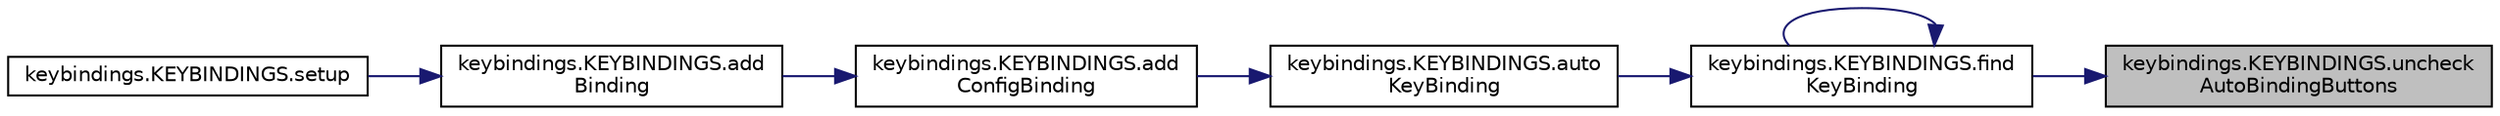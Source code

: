 digraph "keybindings.KEYBINDINGS.uncheckAutoBindingButtons"
{
 // LATEX_PDF_SIZE
  edge [fontname="Helvetica",fontsize="10",labelfontname="Helvetica",labelfontsize="10"];
  node [fontname="Helvetica",fontsize="10",shape=record];
  rankdir="RL";
  Node1 [label="keybindings.KEYBINDINGS.uncheck\lAutoBindingButtons",height=0.2,width=0.4,color="black", fillcolor="grey75", style="filled", fontcolor="black",tooltip=" "];
  Node1 -> Node2 [dir="back",color="midnightblue",fontsize="10",style="solid",fontname="Helvetica"];
  Node2 [label="keybindings.KEYBINDINGS.find\lKeyBinding",height=0.2,width=0.4,color="black", fillcolor="white", style="filled",URL="$classkeybindings_1_1_k_e_y_b_i_n_d_i_n_g_s.html#a52d2abcca1faa8ae1bda0b28265e028b",tooltip=" "];
  Node2 -> Node3 [dir="back",color="midnightblue",fontsize="10",style="solid",fontname="Helvetica"];
  Node3 [label="keybindings.KEYBINDINGS.auto\lKeyBinding",height=0.2,width=0.4,color="black", fillcolor="white", style="filled",URL="$classkeybindings_1_1_k_e_y_b_i_n_d_i_n_g_s.html#a4a27877a75c80ebd538ac22e8fb9c1b3",tooltip=" "];
  Node3 -> Node4 [dir="back",color="midnightblue",fontsize="10",style="solid",fontname="Helvetica"];
  Node4 [label="keybindings.KEYBINDINGS.add\lConfigBinding",height=0.2,width=0.4,color="black", fillcolor="white", style="filled",URL="$classkeybindings_1_1_k_e_y_b_i_n_d_i_n_g_s.html#af5b292697ceda43e3a88ccc8a9bd6410",tooltip=" "];
  Node4 -> Node5 [dir="back",color="midnightblue",fontsize="10",style="solid",fontname="Helvetica"];
  Node5 [label="keybindings.KEYBINDINGS.add\lBinding",height=0.2,width=0.4,color="black", fillcolor="white", style="filled",URL="$classkeybindings_1_1_k_e_y_b_i_n_d_i_n_g_s.html#a26da3f54ebe7d7fa8cd80acda55da744",tooltip=" "];
  Node5 -> Node6 [dir="back",color="midnightblue",fontsize="10",style="solid",fontname="Helvetica"];
  Node6 [label="keybindings.KEYBINDINGS.setup",height=0.2,width=0.4,color="black", fillcolor="white", style="filled",URL="$classkeybindings_1_1_k_e_y_b_i_n_d_i_n_g_s.html#aec8e82cce98d0b7cb72489d7f14c3212",tooltip=" "];
  Node2 -> Node2 [dir="back",color="midnightblue",fontsize="10",style="solid",fontname="Helvetica"];
}
